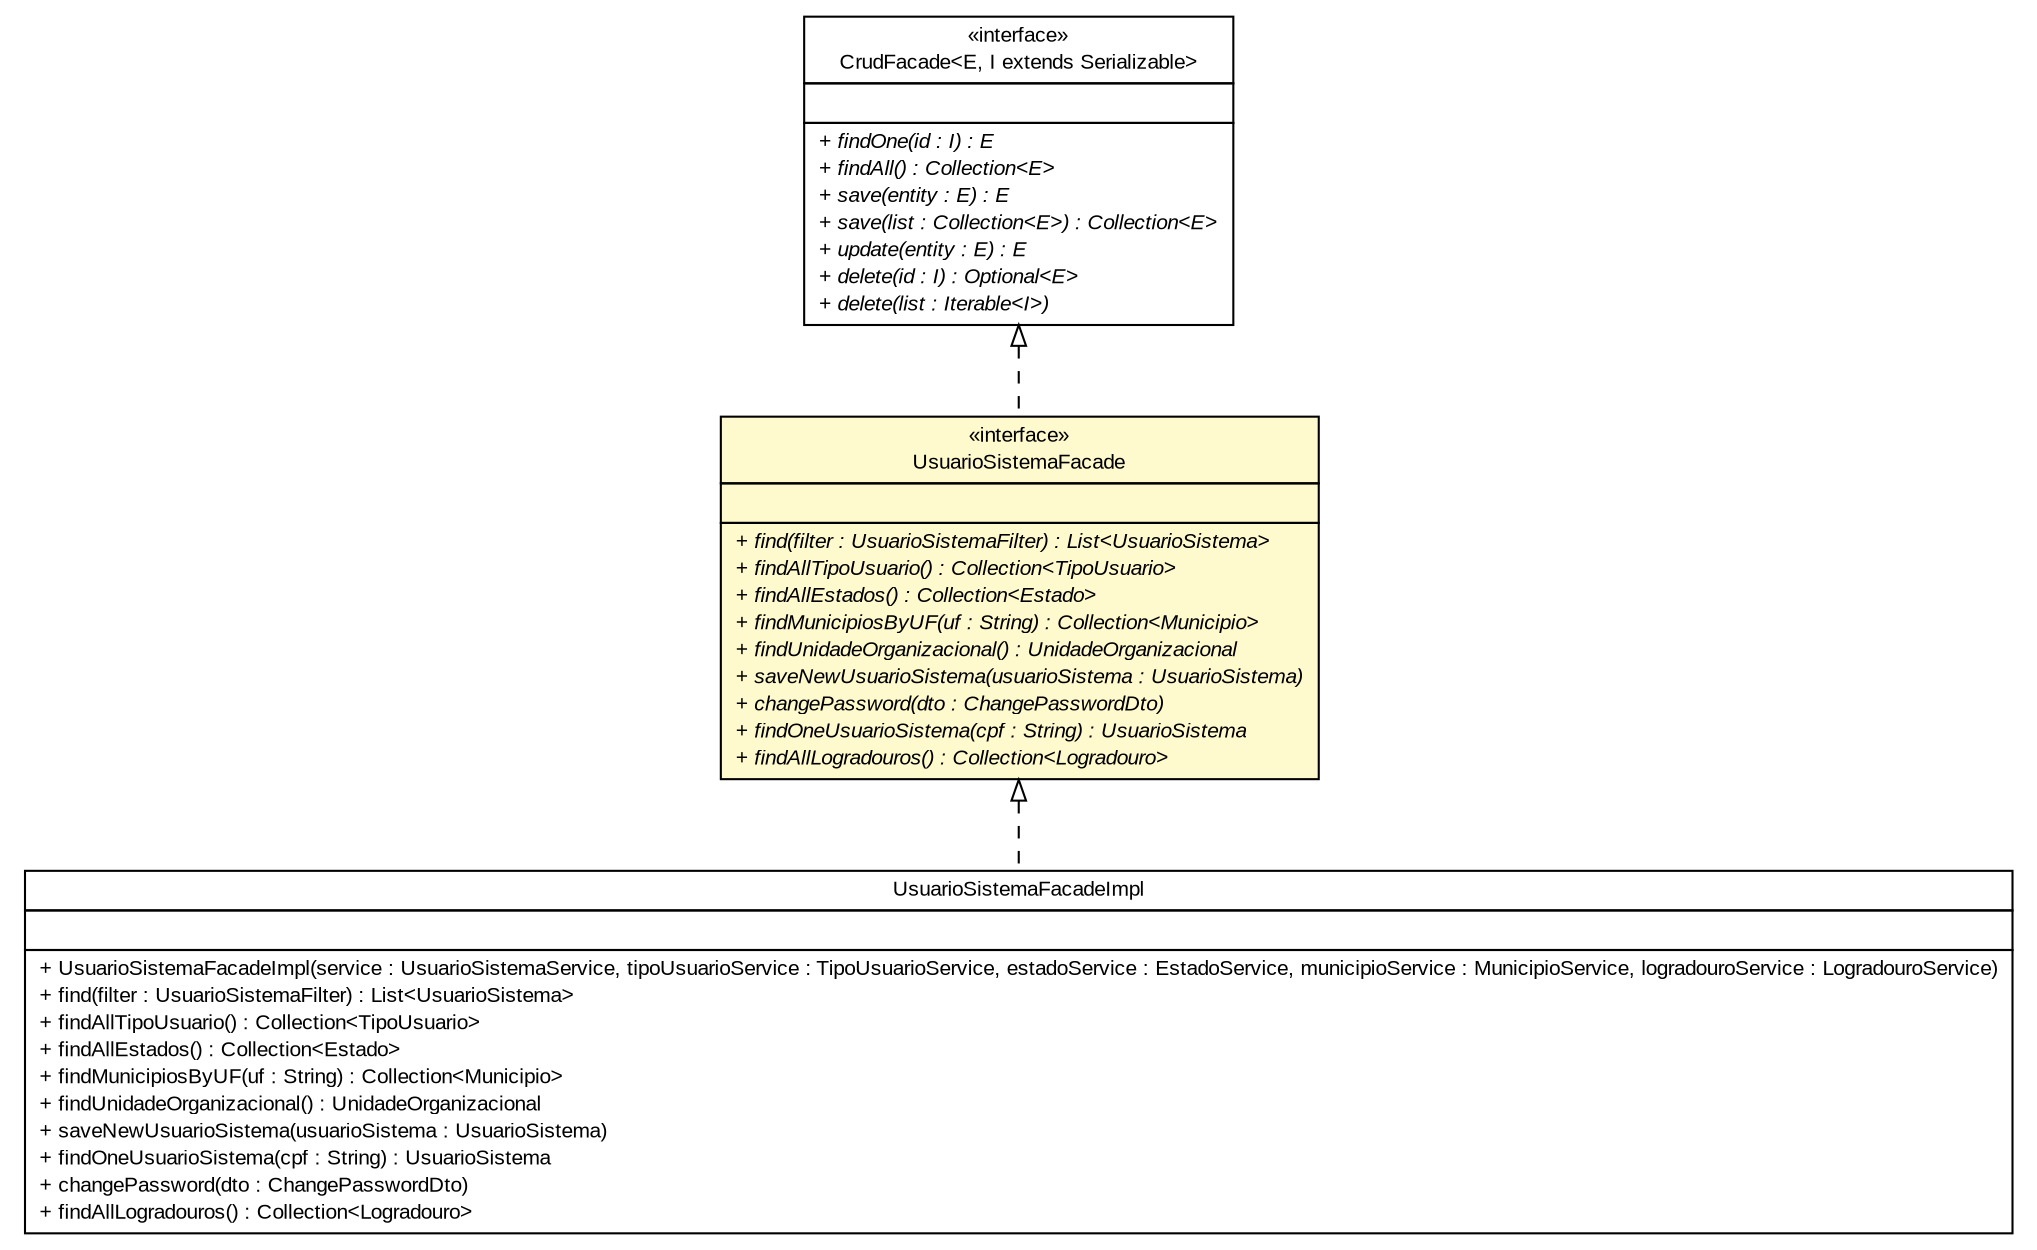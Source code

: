 #!/usr/local/bin/dot
#
# Class diagram 
# Generated by UMLGraph version R5_6 (http://www.umlgraph.org/)
#

digraph G {
	edge [fontname="arial",fontsize=10,labelfontname="arial",labelfontsize=10];
	node [fontname="arial",fontsize=10,shape=plaintext];
	nodesep=0.25;
	ranksep=0.5;
	// br.gov.to.sefaz.business.facade.CrudFacade<E, I extends java.io.Serializable>
	c848111 [label=<<table title="br.gov.to.sefaz.business.facade.CrudFacade" border="0" cellborder="1" cellspacing="0" cellpadding="2" port="p" href="../../../../business/facade/CrudFacade.html">
		<tr><td><table border="0" cellspacing="0" cellpadding="1">
<tr><td align="center" balign="center"> &#171;interface&#187; </td></tr>
<tr><td align="center" balign="center"> CrudFacade&lt;E, I extends Serializable&gt; </td></tr>
		</table></td></tr>
		<tr><td><table border="0" cellspacing="0" cellpadding="1">
<tr><td align="left" balign="left">  </td></tr>
		</table></td></tr>
		<tr><td><table border="0" cellspacing="0" cellpadding="1">
<tr><td align="left" balign="left"><font face="arial italic" point-size="10.0"> + findOne(id : I) : E </font></td></tr>
<tr><td align="left" balign="left"><font face="arial italic" point-size="10.0"> + findAll() : Collection&lt;E&gt; </font></td></tr>
<tr><td align="left" balign="left"><font face="arial italic" point-size="10.0"> + save(entity : E) : E </font></td></tr>
<tr><td align="left" balign="left"><font face="arial italic" point-size="10.0"> + save(list : Collection&lt;E&gt;) : Collection&lt;E&gt; </font></td></tr>
<tr><td align="left" balign="left"><font face="arial italic" point-size="10.0"> + update(entity : E) : E </font></td></tr>
<tr><td align="left" balign="left"><font face="arial italic" point-size="10.0"> + delete(id : I) : Optional&lt;E&gt; </font></td></tr>
<tr><td align="left" balign="left"><font face="arial italic" point-size="10.0"> + delete(list : Iterable&lt;I&gt;) </font></td></tr>
		</table></td></tr>
		</table>>, URL="../../../../business/facade/CrudFacade.html", fontname="arial", fontcolor="black", fontsize=10.0];
	// br.gov.to.sefaz.seg.business.gestao.facade.UsuarioSistemaFacade
	c848192 [label=<<table title="br.gov.to.sefaz.seg.business.gestao.facade.UsuarioSistemaFacade" border="0" cellborder="1" cellspacing="0" cellpadding="2" port="p" bgcolor="lemonChiffon" href="./UsuarioSistemaFacade.html">
		<tr><td><table border="0" cellspacing="0" cellpadding="1">
<tr><td align="center" balign="center"> &#171;interface&#187; </td></tr>
<tr><td align="center" balign="center"> UsuarioSistemaFacade </td></tr>
		</table></td></tr>
		<tr><td><table border="0" cellspacing="0" cellpadding="1">
<tr><td align="left" balign="left">  </td></tr>
		</table></td></tr>
		<tr><td><table border="0" cellspacing="0" cellpadding="1">
<tr><td align="left" balign="left"><font face="arial italic" point-size="10.0"> + find(filter : UsuarioSistemaFilter) : List&lt;UsuarioSistema&gt; </font></td></tr>
<tr><td align="left" balign="left"><font face="arial italic" point-size="10.0"> + findAllTipoUsuario() : Collection&lt;TipoUsuario&gt; </font></td></tr>
<tr><td align="left" balign="left"><font face="arial italic" point-size="10.0"> + findAllEstados() : Collection&lt;Estado&gt; </font></td></tr>
<tr><td align="left" balign="left"><font face="arial italic" point-size="10.0"> + findMunicipiosByUF(uf : String) : Collection&lt;Municipio&gt; </font></td></tr>
<tr><td align="left" balign="left"><font face="arial italic" point-size="10.0"> + findUnidadeOrganizacional() : UnidadeOrganizacional </font></td></tr>
<tr><td align="left" balign="left"><font face="arial italic" point-size="10.0"> + saveNewUsuarioSistema(usuarioSistema : UsuarioSistema) </font></td></tr>
<tr><td align="left" balign="left"><font face="arial italic" point-size="10.0"> + changePassword(dto : ChangePasswordDto) </font></td></tr>
<tr><td align="left" balign="left"><font face="arial italic" point-size="10.0"> + findOneUsuarioSistema(cpf : String) : UsuarioSistema </font></td></tr>
<tr><td align="left" balign="left"><font face="arial italic" point-size="10.0"> + findAllLogradouros() : Collection&lt;Logradouro&gt; </font></td></tr>
		</table></td></tr>
		</table>>, URL="./UsuarioSistemaFacade.html", fontname="arial", fontcolor="black", fontsize=10.0];
	// br.gov.to.sefaz.seg.business.gestao.facade.impl.UsuarioSistemaFacadeImpl
	c848206 [label=<<table title="br.gov.to.sefaz.seg.business.gestao.facade.impl.UsuarioSistemaFacadeImpl" border="0" cellborder="1" cellspacing="0" cellpadding="2" port="p" href="./impl/UsuarioSistemaFacadeImpl.html">
		<tr><td><table border="0" cellspacing="0" cellpadding="1">
<tr><td align="center" balign="center"> UsuarioSistemaFacadeImpl </td></tr>
		</table></td></tr>
		<tr><td><table border="0" cellspacing="0" cellpadding="1">
<tr><td align="left" balign="left">  </td></tr>
		</table></td></tr>
		<tr><td><table border="0" cellspacing="0" cellpadding="1">
<tr><td align="left" balign="left"> + UsuarioSistemaFacadeImpl(service : UsuarioSistemaService, tipoUsuarioService : TipoUsuarioService, estadoService : EstadoService, municipioService : MunicipioService, logradouroService : LogradouroService) </td></tr>
<tr><td align="left" balign="left"> + find(filter : UsuarioSistemaFilter) : List&lt;UsuarioSistema&gt; </td></tr>
<tr><td align="left" balign="left"> + findAllTipoUsuario() : Collection&lt;TipoUsuario&gt; </td></tr>
<tr><td align="left" balign="left"> + findAllEstados() : Collection&lt;Estado&gt; </td></tr>
<tr><td align="left" balign="left"> + findMunicipiosByUF(uf : String) : Collection&lt;Municipio&gt; </td></tr>
<tr><td align="left" balign="left"> + findUnidadeOrganizacional() : UnidadeOrganizacional </td></tr>
<tr><td align="left" balign="left"> + saveNewUsuarioSistema(usuarioSistema : UsuarioSistema) </td></tr>
<tr><td align="left" balign="left"> + findOneUsuarioSistema(cpf : String) : UsuarioSistema </td></tr>
<tr><td align="left" balign="left"> + changePassword(dto : ChangePasswordDto) </td></tr>
<tr><td align="left" balign="left"> + findAllLogradouros() : Collection&lt;Logradouro&gt; </td></tr>
		</table></td></tr>
		</table>>, URL="./impl/UsuarioSistemaFacadeImpl.html", fontname="arial", fontcolor="black", fontsize=10.0];
	//br.gov.to.sefaz.seg.business.gestao.facade.UsuarioSistemaFacade implements br.gov.to.sefaz.business.facade.CrudFacade<E, I extends java.io.Serializable>
	c848111:p -> c848192:p [dir=back,arrowtail=empty,style=dashed];
	//br.gov.to.sefaz.seg.business.gestao.facade.impl.UsuarioSistemaFacadeImpl implements br.gov.to.sefaz.seg.business.gestao.facade.UsuarioSistemaFacade
	c848192:p -> c848206:p [dir=back,arrowtail=empty,style=dashed];
}

